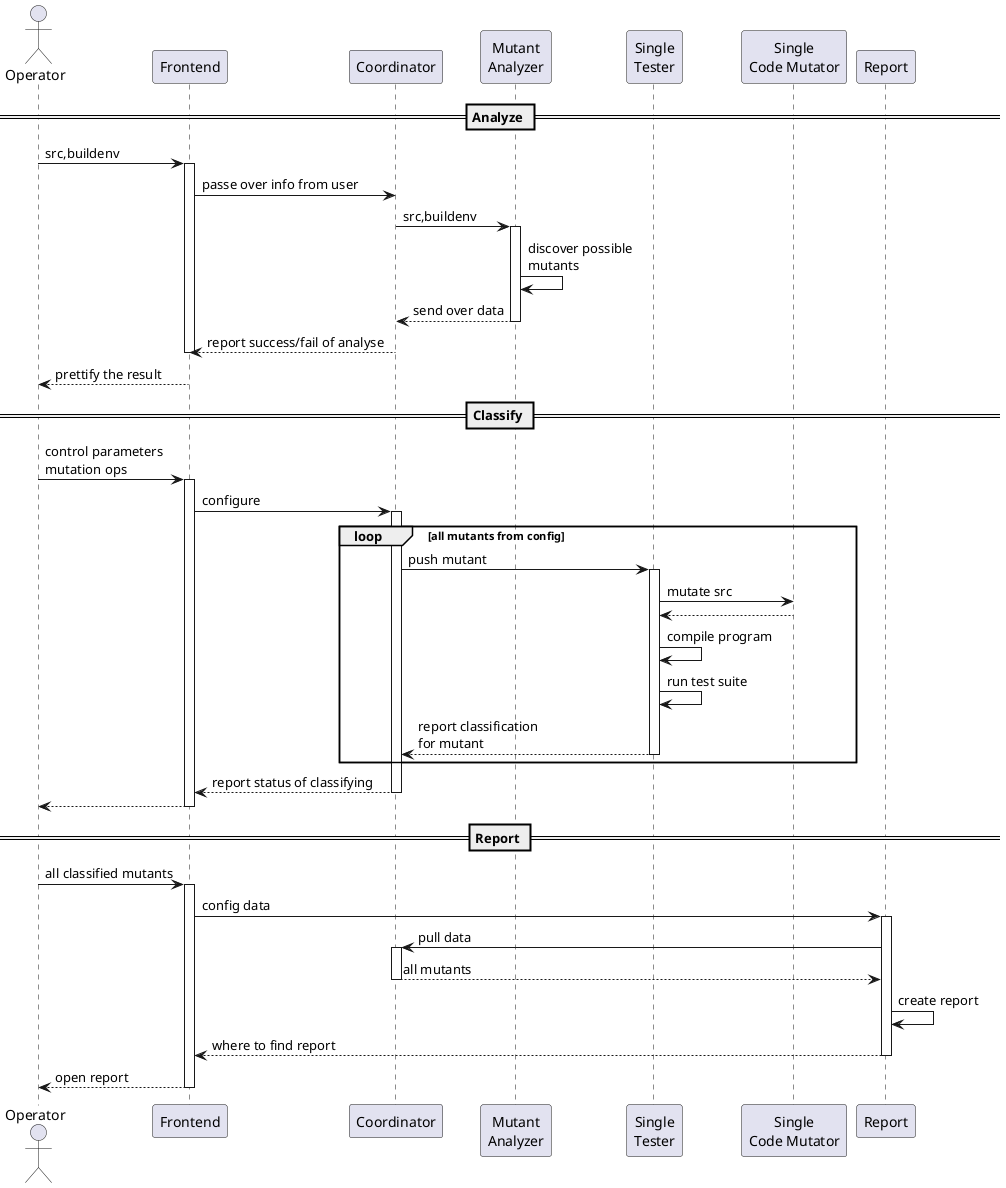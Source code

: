 @startuml
'left to right direction

actor Operator
participant Frontend
participant Coordinator
participant "Mutant\nAnalyzer" as mutana
participant "Single\nTester" as singletest
participant "Single\nCode Mutator" as singlemut
participant Report

== Analyze ==

Operator -> Frontend : src,buildenv
activate Frontend
Frontend -> Coordinator : passe over info from user

Coordinator -> mutana : src,buildenv
activate mutana
mutana -> mutana : discover possible\nmutants
Coordinator <-- mutana : send over data
deactivate mutana

Frontend <-- Coordinator : report success/fail of analyse
deactivate Frontend

Operator <-- Frontend : prettify the result

== Classify ==

Operator -> Frontend : control parameters\nmutation ops
activate Frontend
Frontend -> Coordinator : configure
activate Coordinator

loop all mutants from config
Coordinator -> singletest : push mutant
activate singletest
singletest -> singlemut : mutate src
singletest <-- singlemut
singletest -> singletest : compile program
singletest -> singletest : run test suite
Coordinator <-- singletest : report classification\nfor mutant
deactivate singletest
end

Frontend <-- Coordinator : report status of classifying
deactivate Coordinator

Operator <-- Frontend
deactivate Frontend

== Report ==

Operator -> Frontend : all classified mutants
activate Frontend

Frontend -> Report : config data
activate Report

Report -> Coordinator : pull data
activate Coordinator
Report <-- Coordinator : all mutants
deactivate Coordinator

Report -> Report : create report
Frontend <-- Report : where to find report
deactivate Report

Operator <-- Frontend : open report
deactivate Frontend

@enduml
